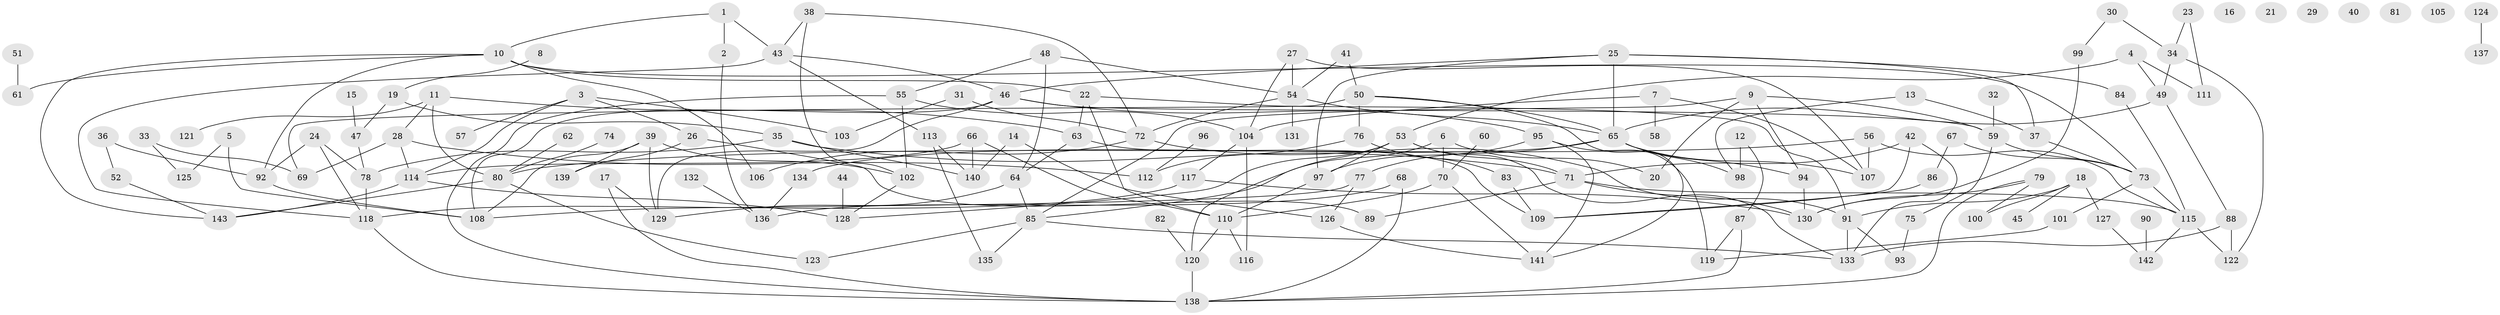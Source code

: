 // coarse degree distribution, {0: 0.16666666666666666, 3: 0.14285714285714285, 1: 0.2619047619047619, 8: 0.07142857142857142, 2: 0.11904761904761904, 4: 0.047619047619047616, 9: 0.07142857142857142, 6: 0.023809523809523808, 10: 0.047619047619047616, 13: 0.023809523809523808, 7: 0.023809523809523808}
// Generated by graph-tools (version 1.1) at 2025/42/03/04/25 21:42:56]
// undirected, 143 vertices, 215 edges
graph export_dot {
graph [start="1"]
  node [color=gray90,style=filled];
  1;
  2;
  3;
  4;
  5;
  6;
  7;
  8;
  9;
  10;
  11;
  12;
  13;
  14;
  15;
  16;
  17;
  18;
  19;
  20;
  21;
  22;
  23;
  24;
  25;
  26;
  27;
  28;
  29;
  30;
  31;
  32;
  33;
  34;
  35;
  36;
  37;
  38;
  39;
  40;
  41;
  42;
  43;
  44;
  45;
  46;
  47;
  48;
  49;
  50;
  51;
  52;
  53;
  54;
  55;
  56;
  57;
  58;
  59;
  60;
  61;
  62;
  63;
  64;
  65;
  66;
  67;
  68;
  69;
  70;
  71;
  72;
  73;
  74;
  75;
  76;
  77;
  78;
  79;
  80;
  81;
  82;
  83;
  84;
  85;
  86;
  87;
  88;
  89;
  90;
  91;
  92;
  93;
  94;
  95;
  96;
  97;
  98;
  99;
  100;
  101;
  102;
  103;
  104;
  105;
  106;
  107;
  108;
  109;
  110;
  111;
  112;
  113;
  114;
  115;
  116;
  117;
  118;
  119;
  120;
  121;
  122;
  123;
  124;
  125;
  126;
  127;
  128;
  129;
  130;
  131;
  132;
  133;
  134;
  135;
  136;
  137;
  138;
  139;
  140;
  141;
  142;
  143;
  1 -- 2;
  1 -- 10;
  1 -- 43;
  2 -- 136;
  3 -- 26;
  3 -- 57;
  3 -- 103;
  3 -- 114;
  4 -- 49;
  4 -- 53;
  4 -- 111;
  5 -- 108;
  5 -- 125;
  6 -- 20;
  6 -- 70;
  6 -- 85;
  7 -- 58;
  7 -- 104;
  7 -- 107;
  8 -- 19;
  9 -- 20;
  9 -- 59;
  9 -- 85;
  9 -- 94;
  10 -- 22;
  10 -- 61;
  10 -- 73;
  10 -- 92;
  10 -- 106;
  10 -- 143;
  11 -- 28;
  11 -- 63;
  11 -- 80;
  11 -- 121;
  12 -- 87;
  12 -- 98;
  13 -- 37;
  13 -- 98;
  14 -- 126;
  14 -- 140;
  15 -- 47;
  17 -- 129;
  17 -- 138;
  18 -- 45;
  18 -- 91;
  18 -- 100;
  18 -- 127;
  19 -- 35;
  19 -- 47;
  22 -- 63;
  22 -- 91;
  22 -- 110;
  23 -- 34;
  23 -- 111;
  24 -- 78;
  24 -- 92;
  24 -- 118;
  25 -- 37;
  25 -- 46;
  25 -- 65;
  25 -- 84;
  25 -- 97;
  26 -- 89;
  26 -- 139;
  27 -- 54;
  27 -- 104;
  27 -- 107;
  28 -- 69;
  28 -- 112;
  28 -- 114;
  30 -- 34;
  30 -- 99;
  31 -- 72;
  31 -- 103;
  32 -- 59;
  33 -- 69;
  33 -- 125;
  34 -- 49;
  34 -- 122;
  35 -- 71;
  35 -- 78;
  35 -- 140;
  36 -- 52;
  36 -- 92;
  37 -- 73;
  38 -- 43;
  38 -- 72;
  38 -- 102;
  39 -- 102;
  39 -- 108;
  39 -- 129;
  39 -- 139;
  41 -- 50;
  41 -- 54;
  42 -- 71;
  42 -- 109;
  42 -- 133;
  43 -- 46;
  43 -- 113;
  43 -- 118;
  44 -- 128;
  46 -- 59;
  46 -- 95;
  46 -- 108;
  46 -- 129;
  47 -- 78;
  48 -- 54;
  48 -- 55;
  48 -- 64;
  49 -- 65;
  49 -- 88;
  50 -- 65;
  50 -- 69;
  50 -- 76;
  50 -- 141;
  51 -- 61;
  52 -- 143;
  53 -- 71;
  53 -- 97;
  53 -- 120;
  53 -- 128;
  53 -- 133;
  54 -- 65;
  54 -- 72;
  54 -- 131;
  55 -- 102;
  55 -- 104;
  55 -- 138;
  56 -- 80;
  56 -- 107;
  56 -- 115;
  59 -- 73;
  59 -- 75;
  60 -- 70;
  62 -- 80;
  63 -- 64;
  63 -- 109;
  64 -- 85;
  64 -- 129;
  65 -- 77;
  65 -- 94;
  65 -- 98;
  65 -- 107;
  65 -- 134;
  66 -- 110;
  66 -- 114;
  66 -- 140;
  67 -- 73;
  67 -- 86;
  68 -- 136;
  68 -- 138;
  70 -- 110;
  70 -- 141;
  71 -- 89;
  71 -- 115;
  71 -- 130;
  72 -- 91;
  72 -- 106;
  73 -- 101;
  73 -- 115;
  74 -- 80;
  75 -- 93;
  76 -- 83;
  76 -- 112;
  77 -- 108;
  77 -- 126;
  78 -- 118;
  79 -- 100;
  79 -- 130;
  79 -- 138;
  80 -- 123;
  80 -- 143;
  82 -- 120;
  83 -- 109;
  84 -- 115;
  85 -- 123;
  85 -- 133;
  85 -- 135;
  86 -- 109;
  87 -- 119;
  87 -- 138;
  88 -- 122;
  88 -- 133;
  90 -- 142;
  91 -- 93;
  91 -- 133;
  92 -- 108;
  94 -- 130;
  95 -- 97;
  95 -- 119;
  95 -- 141;
  96 -- 112;
  97 -- 110;
  99 -- 130;
  101 -- 119;
  102 -- 128;
  104 -- 116;
  104 -- 117;
  110 -- 116;
  110 -- 120;
  113 -- 135;
  113 -- 140;
  114 -- 128;
  114 -- 143;
  115 -- 122;
  115 -- 142;
  117 -- 118;
  117 -- 130;
  118 -- 138;
  120 -- 138;
  124 -- 137;
  126 -- 141;
  127 -- 142;
  132 -- 136;
  134 -- 136;
}
